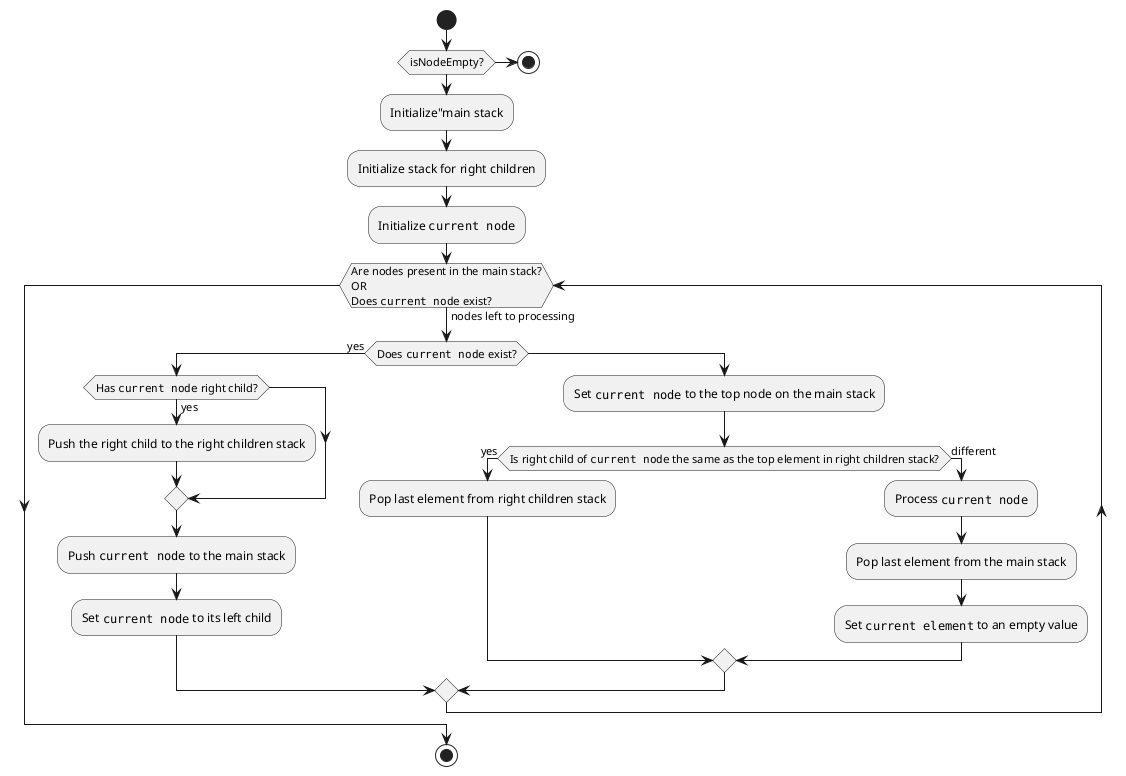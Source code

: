 @startuml
'https://plantuml.com/activity-diagram-beta

start
if (isNodeEmpty?) then
    stop
else
    :Initialize"main stack;
    :Initialize stack for right children;
    :Initialize ""current node"";

label outerLoop
while (Are nodes present in the main stack?\nOR\nDoes ""current node"" exist?) is (nodes left to processing)
    if (Does ""current node"" exist?) then (yes)
        if (Has ""current node"" right child?) then (yes)
            :Push the right child to the right children stack;
        end if

        :Push ""current node"" to the main stack;
        :Set ""current node"" to its left child;
    else
        :Set ""current node"" to the top node on the main stack;

        if (Is right child of ""current node"" the same as the top element in right children stack?) then (yes)
            :Pop last element from right children stack;
        else (different)
            :Process ""current node"";
            :Pop last element from the main stack;
            :Set ""current element"" to an empty value;
        end if
    end if
end while

stop

@enduml
